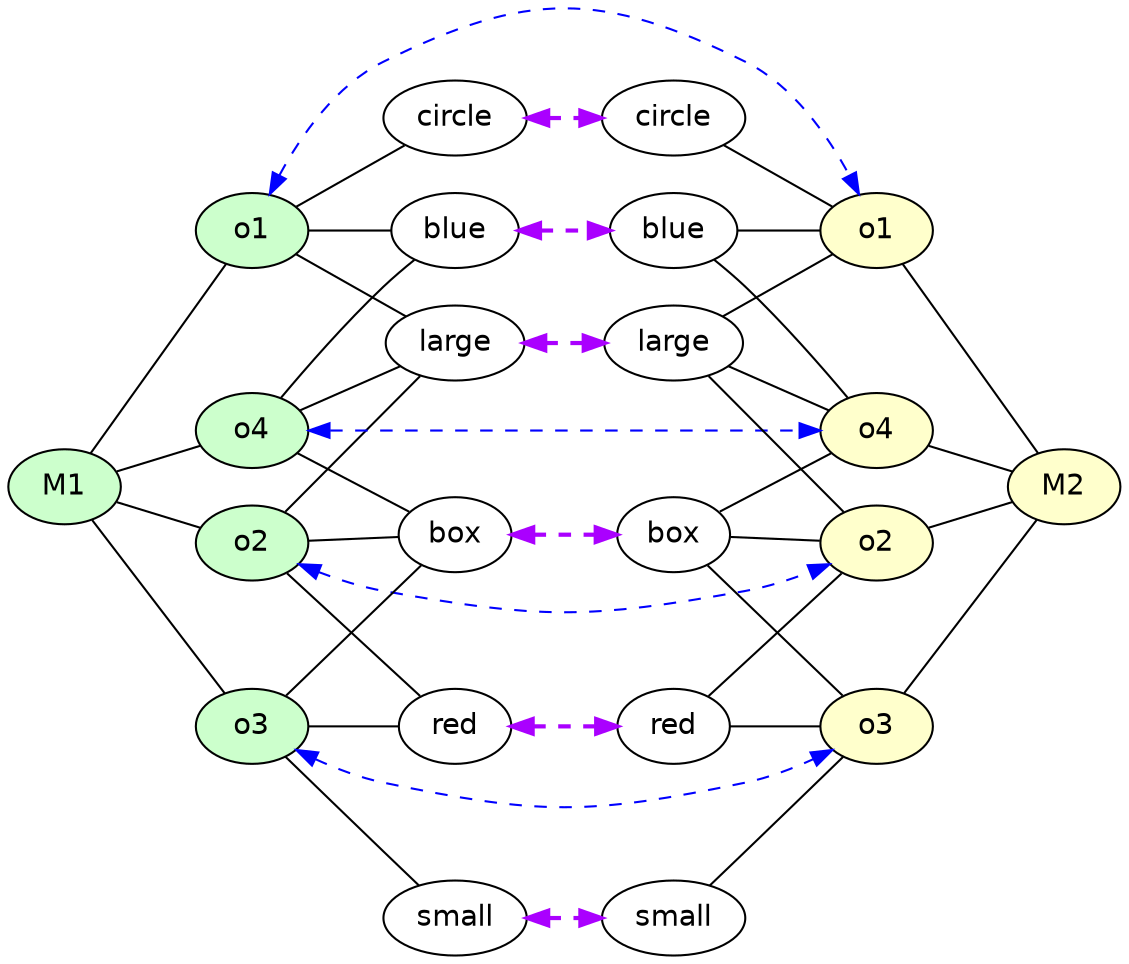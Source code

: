 strict digraph G {
	graph [bb="0,0,523.39,447.86",
		rankdir=LR
	];
	node [label="\N"];
	M1	 [fillcolor="#CCFFCC",
		fontname=Helvetica,
		height=0.5,
		pos="27,219.93",
		shape=oval,
		style=filled,
		width=0.75];
	o1_1	 [fillcolor="#CCFFCC",
		fontname=Helvetica,
		height=0.5,
		label=o1,
		pos="117,342.93",
		shape=oval,
		style=filled,
		width=0.75];
	M1 -> o1_1	 [constraint=true,
		dir=none,
		penwidth=1,
		pos="38.951,236.26 56.165,259.79 87.758,302.96 105,326.53"];
	o2_1	 [fillcolor="#CCFFCC",
		fontname=Helvetica,
		height=0.5,
		label=o2,
		pos="117,192.93",
		shape=oval,
		style=filled,
		width=0.75];
	M1 -> o2_1	 [constraint=true,
		dir=none,
		penwidth=1,
		pos="52.07,212.41 64.657,208.63 79.851,204.07 92.375,200.32"];
	o3_1	 [fillcolor="#CCFFCC",
		fontname=Helvetica,
		height=0.5,
		label=o3,
		pos="117,104.93",
		shape=oval,
		style=filled,
		width=0.75];
	M1 -> o3_1	 [constraint=true,
		dir=none,
		penwidth=1,
		pos="39.514,203.94 56.612,182.09 87.108,143.12 104.3,121.15"];
	o4_1	 [fillcolor="#CCFFCC",
		fontname=Helvetica,
		height=0.5,
		label=o4,
		pos="117,246.93",
		shape=oval,
		style=filled,
		width=0.75];
	M1 -> o4_1	 [constraint=true,
		dir=none,
		penwidth=1,
		pos="52.07,227.45 64.657,231.23 79.851,235.78 92.375,239.54"];
	M2	 [fillcolor="#FFFFCC",
		fontname=Helvetica,
		height=0.5,
		pos="496.39,219.93",
		shape=oval,
		style=filled,
		width=0.75];
	blue_1	 [fontname=Helvetica,
		height=0.5,
		label=blue,
		pos="211.85,342.93",
		shape=oval,
		width=0.77632];
	o1_1 -> blue_1	 [constraint=true,
		dir=none,
		pos="144.18,342.93 156.55,342.93 171.18,342.93 183.67,342.93"];
	o1_2	 [fillcolor="#FFFFCC",
		fontname=Helvetica,
		height=0.5,
		label=o1,
		pos="406.39,342.93",
		shape=oval,
		style=filled,
		width=0.75];
	o1_1 -> o1_2	 [color=blue,
		constraint=true,
		dir=both,
		penwidth=1,
		pos="s,124.68,360.4 e,398.7,360.4 129.45,369.51 139.97,388.53 157,412.68 180,423.93 245.23,455.83 278.16,455.83 343.39,423.93 366.39,\
412.68 383.42,388.53 393.94,369.51",
		style=dashed];
	large_1	 [fontname=Helvetica,
		height=0.5,
		label=large,
		pos="211.85,288.93",
		shape=oval,
		width=0.86659];
	o1_1 -> large_1	 [constraint=true,
		dir=none,
		pos="137.58,331.21 152.84,322.53 173.62,310.69 189.32,301.76"];
	circle_1	 [fontname=Helvetica,
		height=0.5,
		label=circle,
		pos="211.85,396.93",
		shape=oval,
		width=0.88464];
	o1_1 -> circle_1	 [constraint=true,
		dir=none,
		pos="137.58,354.65 152.84,363.33 173.62,375.16 189.32,384.1"];
	blue_2	 [fontname=Helvetica,
		height=0.5,
		label=blue,
		pos="311.54,342.93",
		shape=oval,
		width=0.77632];
	blue_1 -> blue_2	 [color="#AA00FF",
		constraint=true,
		dir=both,
		penwidth=2,
		pos="s,239.88,342.93 e,283.37,342.93 250.16,342.93 257.75,342.93 265.73,342.93 273.32,342.93",
		style=dashed];
	o1_2 -> M2	 [constraint=true,
		dir=none,
		penwidth=1,
		pos="418.34,326.59 435.55,303.07 467.15,259.89 484.39,236.33"];
	blue_2 -> o1_2	 [constraint=true,
		dir=none,
		pos="339.74,342.93 352.19,342.93 366.77,342.93 379.11,342.93"];
	o4_2	 [fillcolor="#FFFFCC",
		fontname=Helvetica,
		height=0.5,
		label=o4,
		pos="406.39,246.93",
		shape=oval,
		style=filled,
		width=0.75];
	blue_2 -> o4_2	 [constraint=true,
		dir=none,
		pos="329.08,328.75 333.83,324.72 338.9,320.25 343.39,315.93 361.37,298.59 380.52,277.14 392.92,262.8"];
	large_2	 [fontname=Helvetica,
		height=0.5,
		label=large,
		pos="311.54,288.93",
		shape=oval,
		width=0.86659];
	large_1 -> large_2	 [color="#AA00FF",
		constraint=true,
		dir=both,
		penwidth=2,
		pos="s,243.12,288.93 e,280.04,288.93 253.35,288.93 258.79,288.93 264.37,288.93 269.81,288.93",
		style=dashed];
	large_2 -> o1_2	 [constraint=true,
		dir=none,
		pos="334.02,301.73 349.69,310.65 370.43,322.46 385.69,331.15"];
	o2_2	 [fillcolor="#FFFFCC",
		fontname=Helvetica,
		height=0.5,
		label=o2,
		pos="406.39,192.93",
		shape=oval,
		style=filled,
		width=0.75];
	large_2 -> o2_2	 [constraint=true,
		dir=none,
		pos="327.13,273 340.86,258.99 361.41,238.06 379.39,219.93 383.22,216.07 387.36,211.91 391.23,208.04"];
	large_2 -> o4_2	 [constraint=true,
		dir=none,
		pos="336.46,277.89 351.06,271.43 369.37,263.32 383.58,257.03"];
	circle_2	 [fontname=Helvetica,
		height=0.5,
		label=circle,
		pos="311.54,396.93",
		shape=oval,
		width=0.88464];
	circle_1 -> circle_2	 [color="#AA00FF",
		constraint=true,
		dir=both,
		penwidth=2,
		pos="s,243.94,396.93 e,279.51,396.93 254.1,396.93 259.15,396.93 264.31,396.93 269.36,396.93",
		style=dashed];
	circle_2 -> o1_2	 [constraint=true,
		dir=none,
		pos="334.02,384.13 349.69,375.21 370.43,363.4 385.69,354.71"];
	o2_1 -> large_1	 [constraint=true,
		dir=none,
		pos="132.16,208.04 136.03,211.91 140.17,216.07 144,219.93 161.98,238.06 182.53,258.99 196.26,273"];
	red_1	 [fontname=Helvetica,
		height=0.5,
		label=red,
		pos="211.85,104.93",
		shape=oval,
		width=0.75];
	o2_1 -> red_1	 [constraint=true,
		dir=none,
		pos="133.09,178 150.64,161.72 178.54,135.83 196,119.64"];
	o2_1 -> o2_2	 [color=blue,
		constraint=true,
		dir=both,
		penwidth=1,
		pos="s,139.22,182.65 e,384.17,182.65 148.61,178.94 158.47,175.25 169.51,171.78 180,169.93 251.51,157.28 271.88,157.28 343.39,169.93 353.88,\
171.78 364.92,175.25 374.78,178.94",
		style=dashed];
	box_1	 [fontname=Helvetica,
		height=0.5,
		label=box,
		pos="211.85,196.93",
		shape=oval,
		width=0.75];
	o2_1 -> box_1	 [constraint=true,
		dir=none,
		pos="144.18,194.07 156.88,194.61 171.96,195.25 184.66,195.78"];
	red_2	 [fontname=Helvetica,
		height=0.5,
		label=red,
		pos="311.54,104.93",
		shape=oval,
		width=0.75];
	red_1 -> red_2	 [color="#AA00FF",
		constraint=true,
		dir=both,
		penwidth=2,
		pos="s,239.09,104.93 e,284.33,104.93 249.4,104.93 257.47,104.93 266,104.93 274.07,104.93",
		style=dashed];
	o2_2 -> M2	 [constraint=true,
		dir=none,
		penwidth=1,
		pos="431.46,200.45 444.05,204.23 459.24,208.78 471.76,212.54"];
	red_2 -> o2_2	 [constraint=true,
		dir=none,
		pos="327.63,119.86 345.18,136.14 373.08,162.03 390.54,178.22"];
	o3_2	 [fillcolor="#FFFFCC",
		fontname=Helvetica,
		height=0.5,
		label=o3,
		pos="406.39,104.93",
		shape=oval,
		style=filled,
		width=0.75];
	red_2 -> o3_2	 [constraint=true,
		dir=none,
		pos="338.72,104.93 351.42,104.93 366.51,104.93 379.21,104.93"];
	box_2	 [fontname=Helvetica,
		height=0.5,
		label=box,
		pos="311.54,196.93",
		shape=oval,
		width=0.75];
	box_1 -> box_2	 [color="#AA00FF",
		constraint=true,
		dir=both,
		penwidth=2,
		pos="s,239.09,196.93 e,284.33,196.93 249.4,196.93 257.47,196.93 266,196.93 274.07,196.93",
		style=dashed];
	box_2 -> o2_2	 [constraint=true,
		dir=none,
		pos="338.72,195.78 351.42,195.25 366.51,194.61 379.21,194.07"];
	box_2 -> o3_2	 [constraint=true,
		dir=none,
		pos="327.2,181.74 344.88,164.59 373.46,136.87 391.02,119.84"];
	box_2 -> o4_2	 [constraint=true,
		dir=none,
		pos="333.06,208.27 348.59,216.46 369.45,227.46 384.95,235.63"];
	o3_1 -> red_1	 [constraint=true,
		dir=none,
		pos="144.18,104.93 156.88,104.93 171.96,104.93 184.66,104.93"];
	o3_1 -> box_1	 [constraint=true,
		dir=none,
		pos="132.66,120.12 150.34,137.27 178.92,164.99 196.48,182.02"];
	o3_1 -> o3_2	 [color=blue,
		constraint=true,
		dir=both,
		penwidth=1,
		pos="s,124.68,87.456 e,398.7,87.456 129.45,78.343 139.97,59.325 157,35.177 180,23.928 245.23,-7.9761 278.16,-7.9761 343.39,23.928 366.39,\
35.177 383.42,59.325 393.94,78.343",
		style=dashed];
	small_1	 [fontname=Helvetica,
		height=0.5,
		label=small,
		pos="211.85,50.928",
		shape=oval,
		width=0.88464];
	o3_1 -> small_1	 [constraint=true,
		dir=none,
		pos="137.58,93.211 152.84,84.526 173.62,72.694 189.32,63.756"];
	o3_2 -> M2	 [constraint=true,
		dir=none,
		penwidth=1,
		pos="418.9,120.92 436,142.77 466.5,181.73 483.69,203.7"];
	small_2	 [fontname=Helvetica,
		height=0.5,
		label=small,
		pos="311.54,50.928",
		shape=oval,
		width=0.88464];
	small_1 -> small_2	 [color="#AA00FF",
		constraint=true,
		dir=both,
		penwidth=2,
		pos="s,243.94,50.928 e,279.51,50.928 254.1,50.928 259.15,50.928 264.31,50.928 269.36,50.928",
		style=dashed];
	small_2 -> o3_2	 [constraint=true,
		dir=none,
		pos="334.02,63.726 349.69,72.646 370.43,84.457 385.69,93.146"];
	o4_1 -> blue_1	 [constraint=true,
		dir=none,
		pos="130.47,262.8 142.87,277.14 162.01,298.59 180,315.93 184.49,320.25 189.56,324.72 194.31,328.75"];
	o4_1 -> large_1	 [constraint=true,
		dir=none,
		pos="139.96,257.1 154.1,263.36 172.25,271.39 186.77,277.82"];
	o4_1 -> box_1	 [constraint=true,
		dir=none,
		pos="138.52,235.58 154.04,227.4 174.91,216.4 190.41,208.23"];
	o4_1 -> o4_2	 [color=blue,
		constraint=true,
		dir=both,
		penwidth=1,
		pos="s,144.22,246.93 e,379.03,246.93 154.24,246.93 209.67,246.93 313.32,246.93 368.9,246.93",
		style=dashed];
	o4_2 -> M2	 [constraint=true,
		dir=none,
		penwidth=1,
		pos="431.46,239.41 444.05,235.63 459.24,231.07 471.76,227.32"];
}
